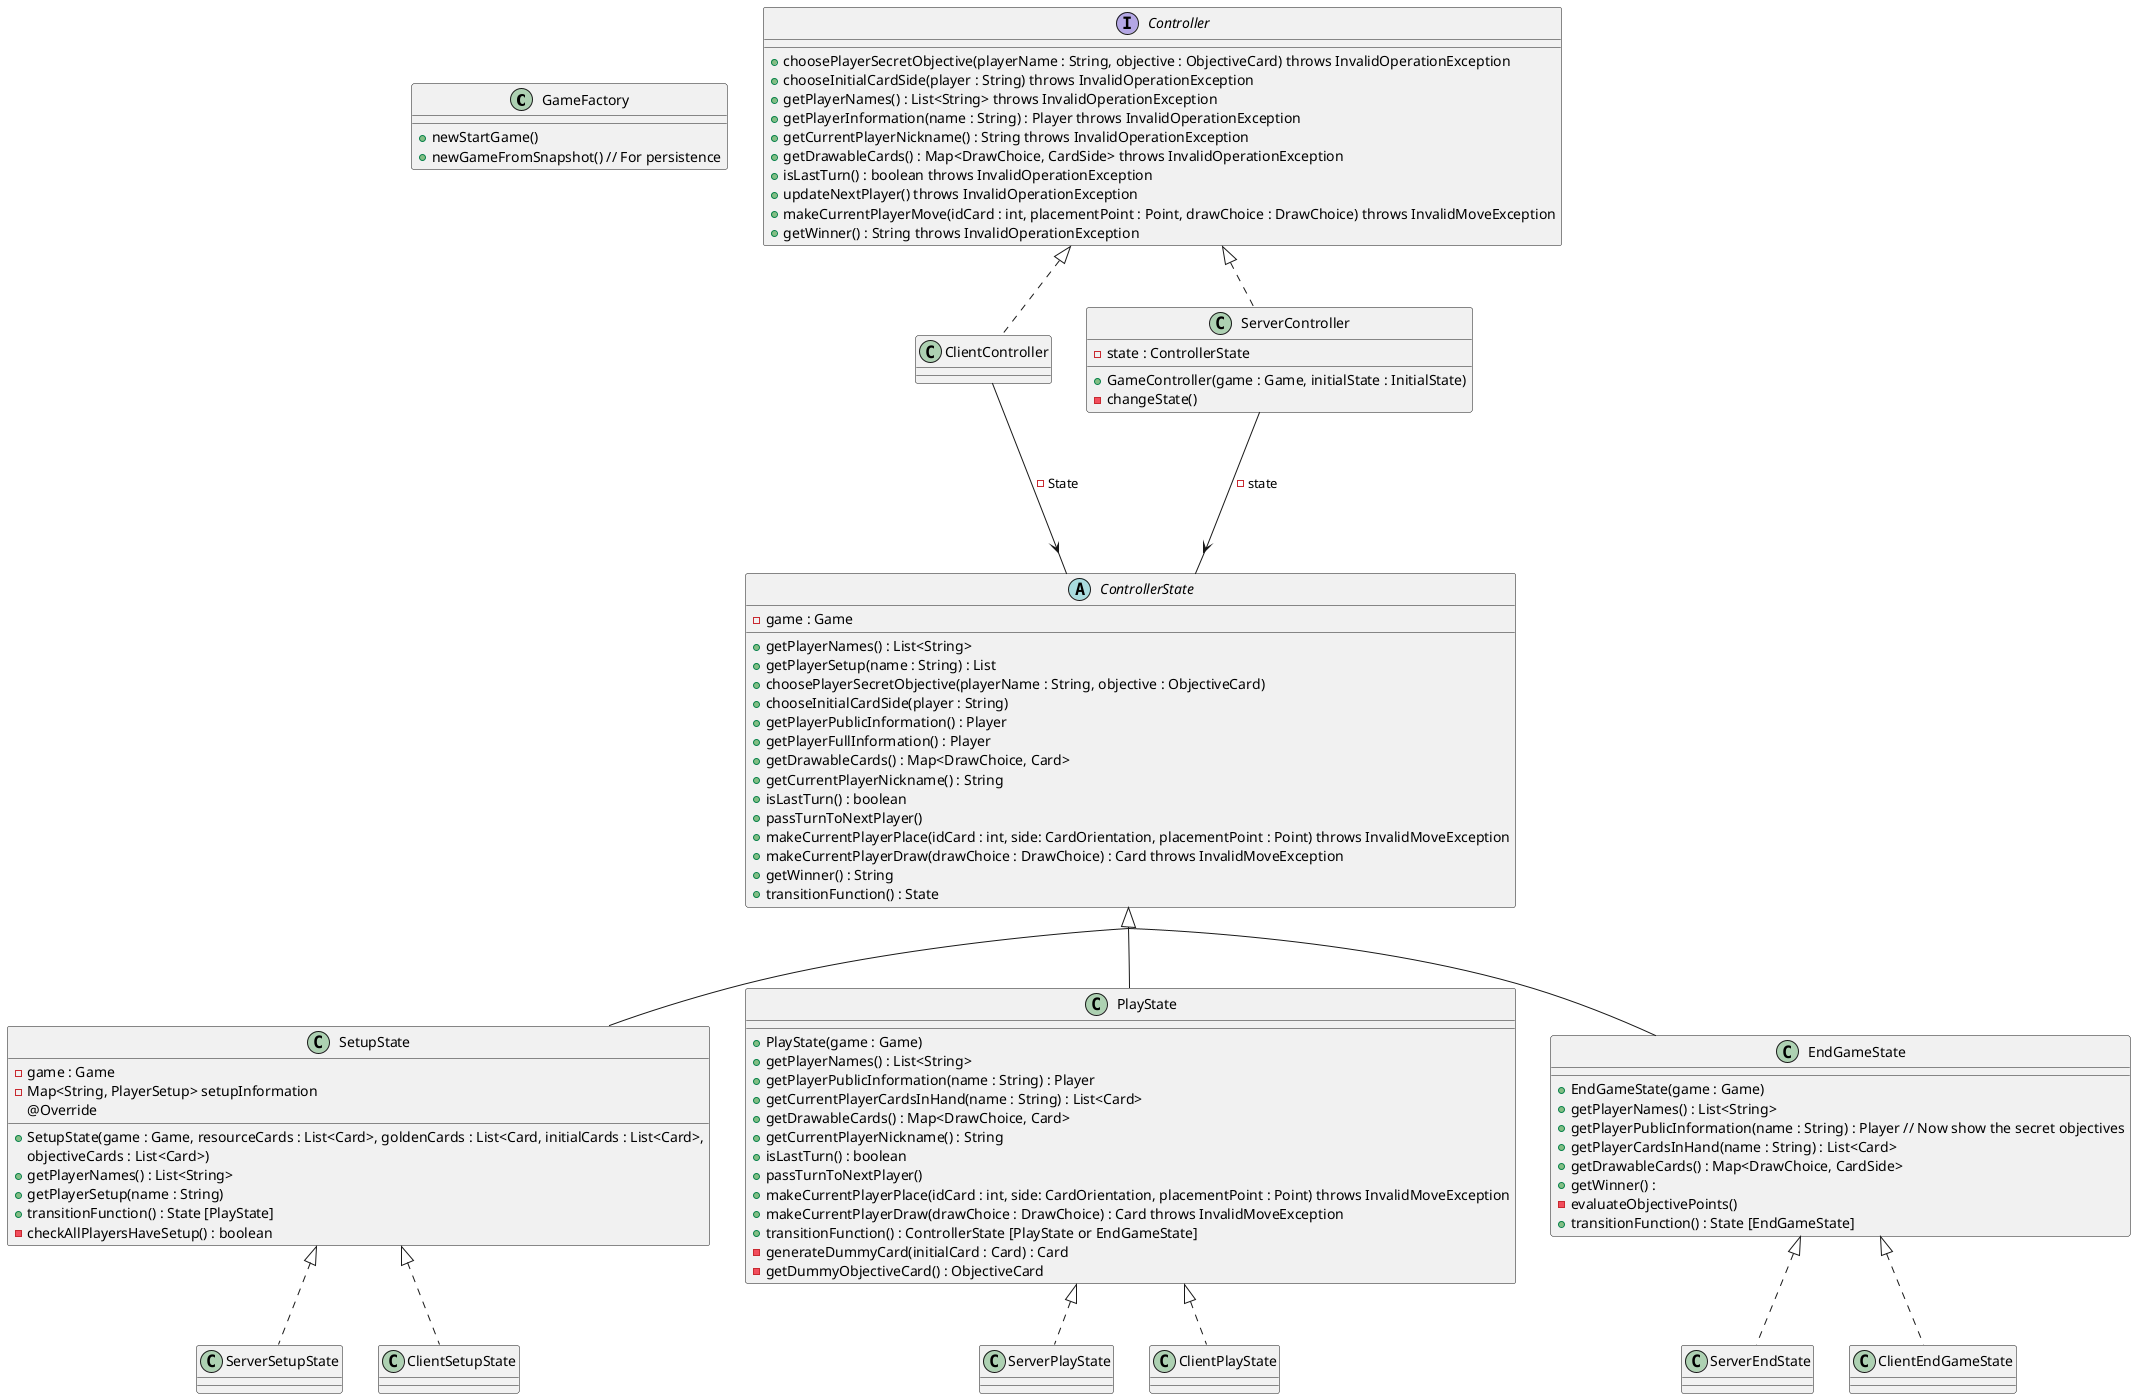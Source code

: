 @startuml
skinparam groupinheritance 3

class GameFactory {
    + newStartGame()
    + newGameFromSnapshot() // For persistence
}

'exported to RMI. Maybe can be abstract class
interface Controller {
    + choosePlayerSecretObjective(playerName : String, objective : ObjectiveCard) throws InvalidOperationException
    + chooseInitialCardSide(player : String) throws InvalidOperationException
    + getPlayerNames() : List<String> throws InvalidOperationException
    + getPlayerInformation(name : String) : Player throws InvalidOperationException
    + getCurrentPlayerNickname() : String throws InvalidOperationException
    + getDrawableCards() : Map<DrawChoice, CardSide> throws InvalidOperationException
    + isLastTurn() : boolean throws InvalidOperationException
    + updateNextPlayer() throws InvalidOperationException
    + makeCurrentPlayerMove(idCard : int, placementPoint : Point, drawChoice : DrawChoice) throws InvalidMoveException
    + getWinner() : String throws InvalidOperationException
}

class ClientController implements Controller {
}

'IMPORTANT: Make CardFactory work on Decks as singletons (load them from disk once)
class ServerController implements Controller{
    - state : ControllerState
    + GameController(game : Game, initialState : InitialState)
    - changeState()
}


abstract class ControllerState {
    - game : Game
    + getPlayerNames() : List<String>
    + getPlayerSetup(name : String) : List
    + choosePlayerSecretObjective(playerName : String, objective : ObjectiveCard)
    + chooseInitialCardSide(player : String)
    + getPlayerPublicInformation() : Player
    + getPlayerFullInformation() : Player
    + getDrawableCards() : Map<DrawChoice, Card>
    + getCurrentPlayerNickname() : String
    + isLastTurn() : boolean
    + passTurnToNextPlayer()
    + makeCurrentPlayerPlace(idCard : int, side: CardOrientation, placementPoint : Point) throws InvalidMoveException
    + makeCurrentPlayerDraw(drawChoice : DrawChoice) : Card throws InvalidMoveException
    + getWinner() : String
    + transitionFunction() : State
}

class SetupState implements ControllerState {
     - game : Game
     - Map<String, PlayerSetup> setupInformation
     + SetupState(game : Game, resourceCards : List<Card>, goldenCards : List<Card, initialCards : List<Card>,
     objectiveCards : List<Card>)
     @Override
     + getPlayerNames() : List<String>
     + getPlayerSetup(name : String)
     + transitionFunction() : State [PlayState]
     - checkAllPlayersHaveSetup() : boolean
}

class PlayState implements ControllerState {
    + PlayState(game : Game)
    + getPlayerNames() : List<String>
    + getPlayerPublicInformation(name : String) : Player
    + getCurrentPlayerCardsInHand(name : String) : List<Card>
    + getDrawableCards() : Map<DrawChoice, Card>
    + getCurrentPlayerNickname() : String
    + isLastTurn() : boolean
    + passTurnToNextPlayer()
    + makeCurrentPlayerPlace(idCard : int, side: CardOrientation, placementPoint : Point) throws InvalidMoveException
    + makeCurrentPlayerDraw(drawChoice : DrawChoice) : Card throws InvalidMoveException
    + transitionFunction() : ControllerState [PlayState or EndGameState]
    - generateDummyCard(initialCard : Card) : Card
    - getDummyObjectiveCard() : ObjectiveCard
}

class EndGameState implements ControllerState {
    + EndGameState(game : Game)
    + getPlayerNames() : List<String>
    + getPlayerPublicInformation(name : String) : Player // Now show the secret objectives
    + getPlayerCardsInHand(name : String) : List<Card>
    + getDrawableCards() : Map<DrawChoice, CardSide>
    + getWinner() :
    - evaluateObjectivePoints()
    + transitionFunction() : State [EndGameState]
}


class ServerSetupState implements SetupState
class ServerPlayState implements PlayState
class ServerEndState implements EndGameState
class ClientSetupState implements SetupState
class ClientPlayState implements PlayState
class ClientEndGameState implements EndGameState

ServerController -down--> ControllerState : - state
ClientController -down--> ControllerState : - State


@enduml